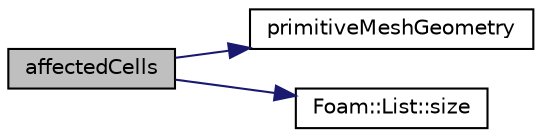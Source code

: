 digraph "affectedCells"
{
  bgcolor="transparent";
  edge [fontname="Helvetica",fontsize="10",labelfontname="Helvetica",labelfontsize="10"];
  node [fontname="Helvetica",fontsize="10",shape=record];
  rankdir="LR";
  Node206 [label="affectedCells",height=0.2,width=0.4,color="black", fillcolor="grey75", style="filled", fontcolor="black"];
  Node206 -> Node207 [color="midnightblue",fontsize="10",style="solid",fontname="Helvetica"];
  Node207 [label="primitiveMeshGeometry",height=0.2,width=0.4,color="black",URL="$a26277.html#a78f93ff93ed870af7d21f35e03e20f98",tooltip="Construct from mesh. "];
  Node206 -> Node208 [color="midnightblue",fontsize="10",style="solid",fontname="Helvetica"];
  Node208 [label="Foam::List::size",height=0.2,width=0.4,color="black",URL="$a26833.html#a8a5f6fa29bd4b500caf186f60245b384",tooltip="Override size to be inconsistent with allocated storage. "];
}
